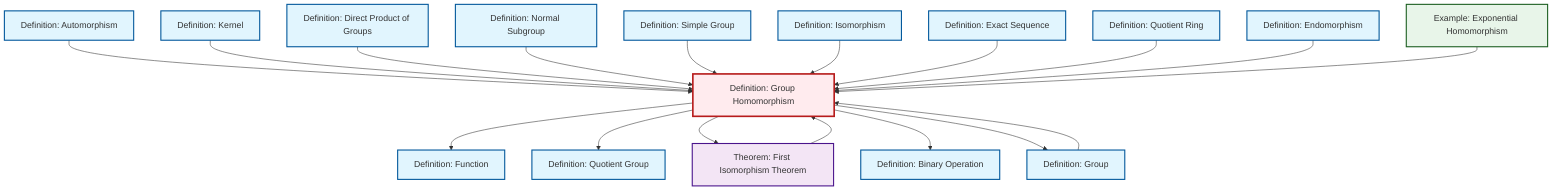 graph TD
    classDef definition fill:#e1f5fe,stroke:#01579b,stroke-width:2px
    classDef theorem fill:#f3e5f5,stroke:#4a148c,stroke-width:2px
    classDef axiom fill:#fff3e0,stroke:#e65100,stroke-width:2px
    classDef example fill:#e8f5e9,stroke:#1b5e20,stroke-width:2px
    classDef current fill:#ffebee,stroke:#b71c1c,stroke-width:3px
    ex-exponential-homomorphism["Example: Exponential Homomorphism"]:::example
    thm-first-isomorphism["Theorem: First Isomorphism Theorem"]:::theorem
    def-simple-group["Definition: Simple Group"]:::definition
    def-automorphism["Definition: Automorphism"]:::definition
    def-quotient-group["Definition: Quotient Group"]:::definition
    def-isomorphism["Definition: Isomorphism"]:::definition
    def-function["Definition: Function"]:::definition
    def-kernel["Definition: Kernel"]:::definition
    def-endomorphism["Definition: Endomorphism"]:::definition
    def-homomorphism["Definition: Group Homomorphism"]:::definition
    def-quotient-ring["Definition: Quotient Ring"]:::definition
    def-normal-subgroup["Definition: Normal Subgroup"]:::definition
    def-direct-product["Definition: Direct Product of Groups"]:::definition
    def-group["Definition: Group"]:::definition
    def-exact-sequence["Definition: Exact Sequence"]:::definition
    def-binary-operation["Definition: Binary Operation"]:::definition
    def-automorphism --> def-homomorphism
    def-kernel --> def-homomorphism
    def-direct-product --> def-homomorphism
    def-normal-subgroup --> def-homomorphism
    def-homomorphism --> def-function
    def-simple-group --> def-homomorphism
    def-isomorphism --> def-homomorphism
    def-homomorphism --> def-quotient-group
    def-exact-sequence --> def-homomorphism
    def-quotient-ring --> def-homomorphism
    thm-first-isomorphism --> def-homomorphism
    def-endomorphism --> def-homomorphism
    def-group --> def-homomorphism
    def-homomorphism --> thm-first-isomorphism
    ex-exponential-homomorphism --> def-homomorphism
    def-homomorphism --> def-binary-operation
    def-homomorphism --> def-group
    class def-homomorphism current